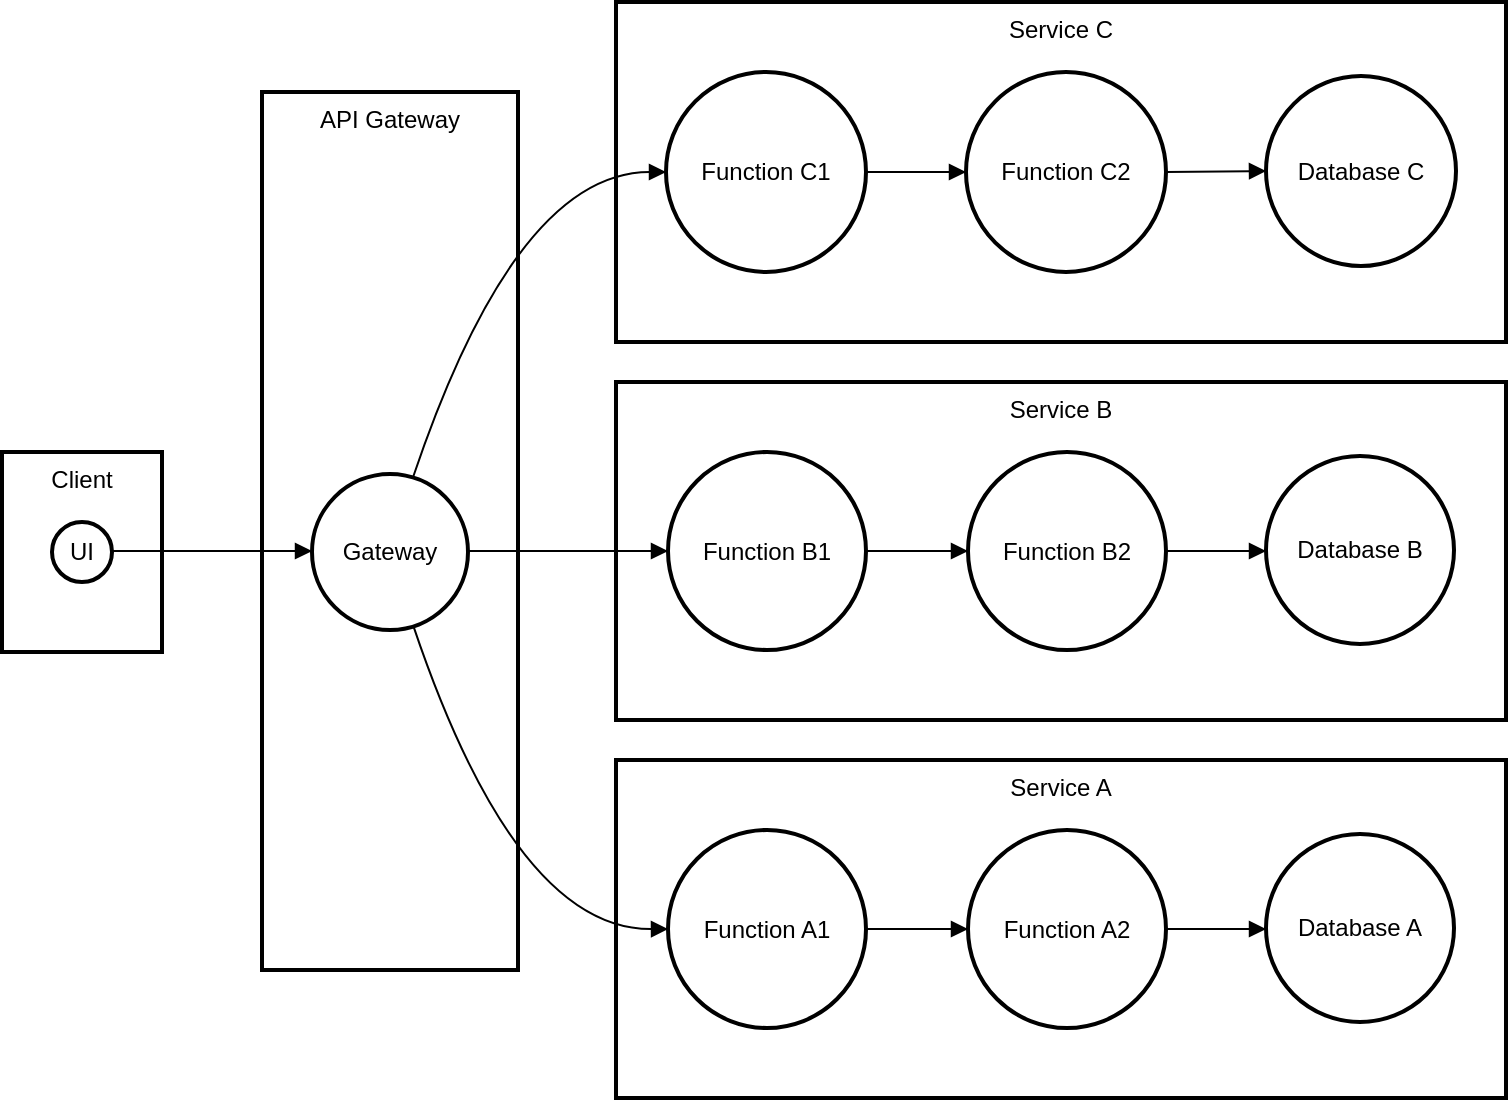 <mxfile version="24.6.4" type="github">
  <diagram name="Page-1" id="MN1RGfTH_ubMWvqQHZo5">
    <mxGraphModel>
      <root>
        <mxCell id="0" />
        <mxCell id="1" parent="0" />
        <mxCell id="2" value="Service C" style="whiteSpace=wrap;strokeWidth=2;verticalAlign=top;" vertex="1" parent="1">
          <mxGeometry x="307" width="445" height="170" as="geometry" />
        </mxCell>
        <mxCell id="3" value="Function C1" style="ellipse;aspect=fixed;strokeWidth=2;whiteSpace=wrap;" vertex="1" parent="1">
          <mxGeometry x="332" y="35" width="100" height="100" as="geometry" />
        </mxCell>
        <mxCell id="4" value="Function C2" style="ellipse;aspect=fixed;strokeWidth=2;whiteSpace=wrap;" vertex="1" parent="1">
          <mxGeometry x="482" y="35" width="100" height="100" as="geometry" />
        </mxCell>
        <mxCell id="5" value="Database C" style="ellipse;aspect=fixed;strokeWidth=2;whiteSpace=wrap;" vertex="1" parent="1">
          <mxGeometry x="632" y="37" width="95" height="95" as="geometry" />
        </mxCell>
        <mxCell id="6" value="Service B" style="whiteSpace=wrap;strokeWidth=2;verticalAlign=top;" vertex="1" parent="1">
          <mxGeometry x="307" y="190" width="445" height="169" as="geometry" />
        </mxCell>
        <mxCell id="7" value="Function B1" style="ellipse;aspect=fixed;strokeWidth=2;whiteSpace=wrap;" vertex="1" parent="1">
          <mxGeometry x="333" y="225" width="99" height="99" as="geometry" />
        </mxCell>
        <mxCell id="8" value="Function B2" style="ellipse;aspect=fixed;strokeWidth=2;whiteSpace=wrap;" vertex="1" parent="1">
          <mxGeometry x="483" y="225" width="99" height="99" as="geometry" />
        </mxCell>
        <mxCell id="9" value="Database B" style="ellipse;aspect=fixed;strokeWidth=2;whiteSpace=wrap;" vertex="1" parent="1">
          <mxGeometry x="632" y="227" width="94" height="94" as="geometry" />
        </mxCell>
        <mxCell id="10" value="Service A" style="whiteSpace=wrap;strokeWidth=2;verticalAlign=top;" vertex="1" parent="1">
          <mxGeometry x="307" y="379" width="445" height="169" as="geometry" />
        </mxCell>
        <mxCell id="11" value="Function A1" style="ellipse;aspect=fixed;strokeWidth=2;whiteSpace=wrap;" vertex="1" parent="1">
          <mxGeometry x="333" y="414" width="99" height="99" as="geometry" />
        </mxCell>
        <mxCell id="12" value="Function A2" style="ellipse;aspect=fixed;strokeWidth=2;whiteSpace=wrap;" vertex="1" parent="1">
          <mxGeometry x="483" y="414" width="99" height="99" as="geometry" />
        </mxCell>
        <mxCell id="13" value="Database A" style="ellipse;aspect=fixed;strokeWidth=2;whiteSpace=wrap;" vertex="1" parent="1">
          <mxGeometry x="632" y="416" width="94" height="94" as="geometry" />
        </mxCell>
        <mxCell id="14" value="API Gateway" style="whiteSpace=wrap;strokeWidth=2;verticalAlign=top;" vertex="1" parent="1">
          <mxGeometry x="130" y="45" width="128" height="439" as="geometry" />
        </mxCell>
        <mxCell id="15" value="Gateway" style="ellipse;aspect=fixed;strokeWidth=2;whiteSpace=wrap;" vertex="1" parent="1">
          <mxGeometry x="155" y="236" width="78" height="78" as="geometry" />
        </mxCell>
        <mxCell id="16" value="Client" style="whiteSpace=wrap;strokeWidth=2;verticalAlign=top;" vertex="1" parent="1">
          <mxGeometry y="225" width="80" height="100" as="geometry" />
        </mxCell>
        <mxCell id="17" value="UI" style="ellipse;aspect=fixed;strokeWidth=2;whiteSpace=wrap;" vertex="1" parent="1">
          <mxGeometry x="25" y="260" width="30" height="30" as="geometry" />
        </mxCell>
        <mxCell id="18" value="" style="curved=1;startArrow=none;endArrow=block;exitX=0.99;exitY=0.48;entryX=0;entryY=0.49;" edge="1" parent="1" source="17" target="15">
          <mxGeometry relative="1" as="geometry">
            <Array as="points" />
          </mxGeometry>
        </mxCell>
        <mxCell id="19" value="" style="curved=1;startArrow=none;endArrow=block;exitX=0.66;exitY=0.99;entryX=0;entryY=0.5;" edge="1" parent="1" source="15" target="11">
          <mxGeometry relative="1" as="geometry">
            <Array as="points">
              <mxPoint x="257" y="464" />
            </Array>
          </mxGeometry>
        </mxCell>
        <mxCell id="20" value="" style="curved=1;startArrow=none;endArrow=block;exitX=0.99;exitY=0.49;entryX=0;entryY=0.5;" edge="1" parent="1" source="15" target="7">
          <mxGeometry relative="1" as="geometry">
            <Array as="points" />
          </mxGeometry>
        </mxCell>
        <mxCell id="21" value="" style="curved=1;startArrow=none;endArrow=block;exitX=0.66;exitY=0;entryX=0;entryY=0.5;" edge="1" parent="1" source="15" target="3">
          <mxGeometry relative="1" as="geometry">
            <Array as="points">
              <mxPoint x="257" y="85" />
            </Array>
          </mxGeometry>
        </mxCell>
        <mxCell id="22" value="" style="curved=1;startArrow=none;endArrow=block;exitX=1;exitY=0.5;entryX=0;entryY=0.5;" edge="1" parent="1" source="11" target="12">
          <mxGeometry relative="1" as="geometry">
            <Array as="points" />
          </mxGeometry>
        </mxCell>
        <mxCell id="23" value="" style="curved=1;startArrow=none;endArrow=block;exitX=1;exitY=0.5;entryX=0;entryY=0.51;" edge="1" parent="1" source="12" target="13">
          <mxGeometry relative="1" as="geometry">
            <Array as="points" />
          </mxGeometry>
        </mxCell>
        <mxCell id="24" value="" style="curved=1;startArrow=none;endArrow=block;exitX=1;exitY=0.5;entryX=0;entryY=0.5;" edge="1" parent="1" source="7" target="8">
          <mxGeometry relative="1" as="geometry">
            <Array as="points" />
          </mxGeometry>
        </mxCell>
        <mxCell id="25" value="" style="curved=1;startArrow=none;endArrow=block;exitX=1;exitY=0.5;entryX=0;entryY=0.51;" edge="1" parent="1" source="8" target="9">
          <mxGeometry relative="1" as="geometry">
            <Array as="points" />
          </mxGeometry>
        </mxCell>
        <mxCell id="26" value="" style="curved=1;startArrow=none;endArrow=block;exitX=1;exitY=0.5;entryX=0;entryY=0.5;" edge="1" parent="1" source="3" target="4">
          <mxGeometry relative="1" as="geometry">
            <Array as="points" />
          </mxGeometry>
        </mxCell>
        <mxCell id="27" value="" style="curved=1;startArrow=none;endArrow=block;exitX=1;exitY=0.5;entryX=0;entryY=0.5;" edge="1" parent="1" source="4" target="5">
          <mxGeometry relative="1" as="geometry">
            <Array as="points" />
          </mxGeometry>
        </mxCell>
      </root>
    </mxGraphModel>
  </diagram>
</mxfile>
